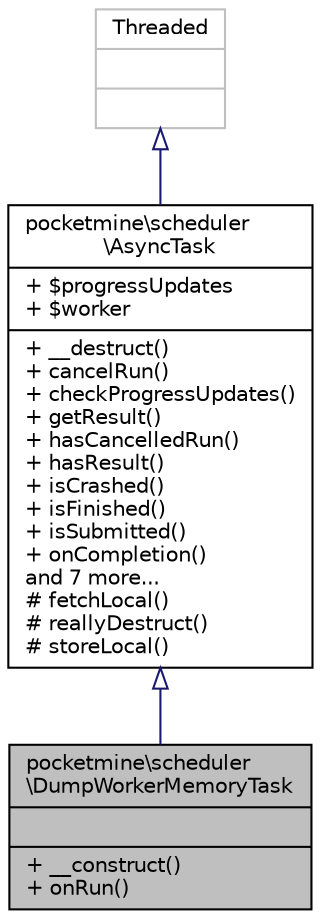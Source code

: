digraph "pocketmine\scheduler\DumpWorkerMemoryTask"
{
 // INTERACTIVE_SVG=YES
 // LATEX_PDF_SIZE
  edge [fontname="Helvetica",fontsize="10",labelfontname="Helvetica",labelfontsize="10"];
  node [fontname="Helvetica",fontsize="10",shape=record];
  Node1 [label="{pocketmine\\scheduler\l\\DumpWorkerMemoryTask\n||+ __construct()\l+ onRun()\l}",height=0.2,width=0.4,color="black", fillcolor="grey75", style="filled", fontcolor="black",tooltip=" "];
  Node2 -> Node1 [dir="back",color="midnightblue",fontsize="10",style="solid",arrowtail="onormal",fontname="Helvetica"];
  Node2 [label="{pocketmine\\scheduler\l\\AsyncTask\n|+ $progressUpdates\l+ $worker\l|+ __destruct()\l+ cancelRun()\l+ checkProgressUpdates()\l+ getResult()\l+ hasCancelledRun()\l+ hasResult()\l+ isCrashed()\l+ isFinished()\l+ isSubmitted()\l+ onCompletion()\land 7 more...\l# fetchLocal()\l# reallyDestruct()\l# storeLocal()\l}",height=0.2,width=0.4,color="black", fillcolor="white", style="filled",URL="$df/dfa/classpocketmine_1_1scheduler_1_1_async_task.html",tooltip=" "];
  Node3 -> Node2 [dir="back",color="midnightblue",fontsize="10",style="solid",arrowtail="onormal",fontname="Helvetica"];
  Node3 [label="{Threaded\n||}",height=0.2,width=0.4,color="grey75", fillcolor="white", style="filled",tooltip=" "];
}
